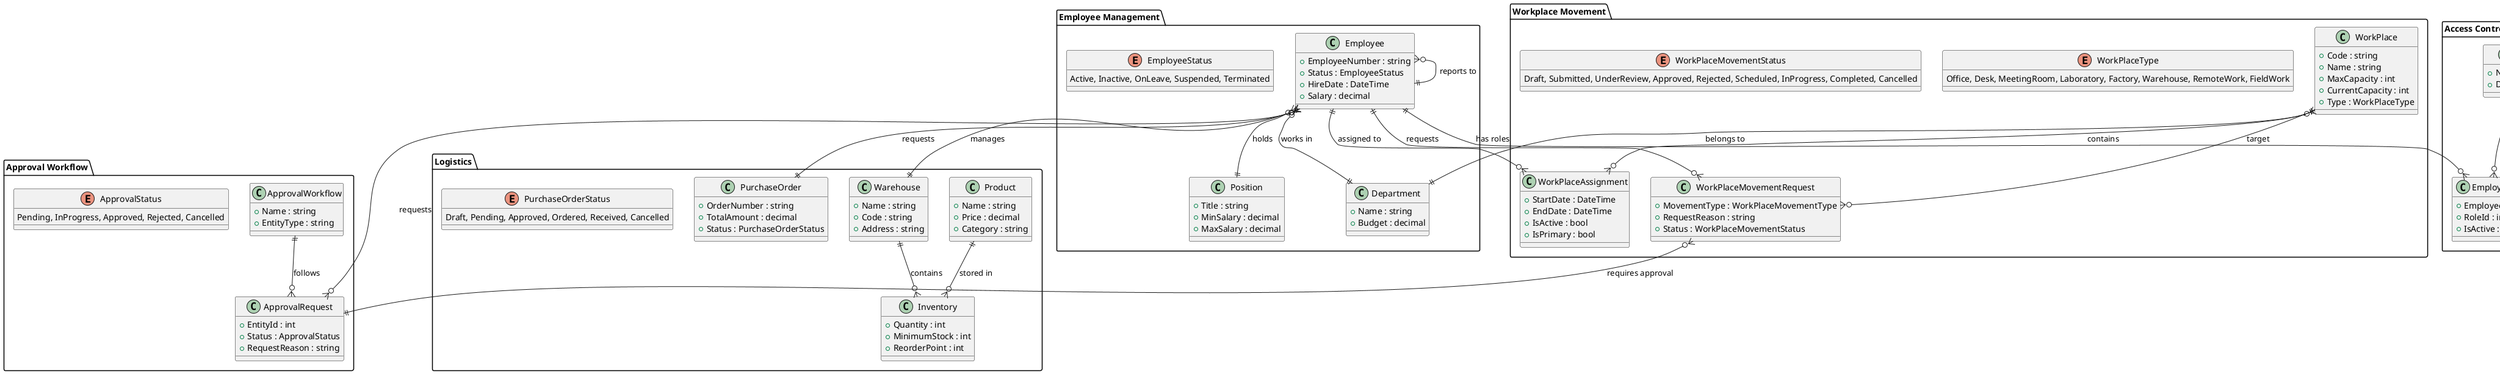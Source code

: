 @startuml NERVA_Summary
!define NERVA_SUMMARY

' ===== CORE ENTITIES =====
package "Employee Management" {
    class Employee {
        + EmployeeNumber : string
        + Status : EmployeeStatus
        + HireDate : DateTime
        + Salary : decimal
    }
    
    class Department {
        + Name : string
        + Budget : decimal
    }
    
    class Position {
        + Title : string
        + MinSalary : decimal
        + MaxSalary : decimal
    }
    
    enum EmployeeStatus {
        Active, Inactive, OnLeave, Suspended, Terminated
    }
}

package "Access Control" {
    class AccessRole {
        + Name : string
        + Description : string
    }
    
    class Permission {
        + Name : string
        + Resource : string
        + Action : string
    }
    
    class EmployeeRole {
        + EmployeeId : int
        + RoleId : int
        + IsActive : bool
    }
}

package "Approval Workflow" {
    class ApprovalWorkflow {
        + Name : string
        + EntityType : string
    }
    
    class ApprovalRequest {
        + EntityId : int
        + Status : ApprovalStatus
        + RequestReason : string
    }
    
    enum ApprovalStatus {
        Pending, InProgress, Approved, Rejected, Cancelled
    }
}

package "Logistics" {
    class Product {
        + Name : string
        + Price : decimal
        + Category : string
    }
    
    class Warehouse {
        + Name : string
        + Code : string
        + Address : string
    }
    
    class Inventory {
        + Quantity : int
        + MinimumStock : int
        + ReorderPoint : int
    }
    
    class PurchaseOrder {
        + OrderNumber : string
        + TotalAmount : decimal
        + Status : PurchaseOrderStatus
    }
    
    enum PurchaseOrderStatus {
        Draft, Pending, Approved, Ordered, Received, Cancelled
    }
}

package "Workplace Movement" {
    class WorkPlace {
        + Code : string
        + Name : string
        + MaxCapacity : int
        + CurrentCapacity : int
        + Type : WorkPlaceType
    }
    
    class WorkPlaceAssignment {
        + StartDate : DateTime
        + EndDate : DateTime
        + IsActive : bool
        + IsPrimary : bool
    }
    
    class WorkPlaceMovementRequest {
        + MovementType : WorkPlaceMovementType
        + RequestReason : string
        + Status : WorkPlaceMovementStatus
    }
    
    enum WorkPlaceType {
        Office, Desk, MeetingRoom, Laboratory, Factory, Warehouse, RemoteWork, FieldWork
    }
    
    enum WorkPlaceMovementStatus {
        Draft, Submitted, UnderReview, Approved, Rejected, Scheduled, InProgress, Completed, Cancelled
    }
}

' ===== MAIN RELATIONSHIPS =====
Employee ||--o{ EmployeeRole : "has roles"
AccessRole ||--o{ EmployeeRole : "assigned to"
AccessRole ||--o{ Permission : "has permissions"

Employee ||--o{ ApprovalRequest : "requests"
ApprovalWorkflow ||--o{ ApprovalRequest : "follows"

Employee }o--|| Department : "works in"
Employee }o--|| Position : "holds"
Employee }o--|| Employee : "reports to"

Product ||--o{ Inventory : "stored in"
Warehouse ||--o{ Inventory : "contains"
Employee }o--|| PurchaseOrder : "requests"
Employee }o--|| Warehouse : "manages"

Employee ||--o{ WorkPlaceAssignment : "assigned to"
WorkPlace ||--o{ WorkPlaceAssignment : "contains"
Employee ||--o{ WorkPlaceMovementRequest : "requests"
WorkPlace ||--o{ WorkPlaceMovementRequest : "target"
WorkPlace }o--|| Department : "belongs to"
WorkPlaceMovementRequest }o--|| ApprovalRequest : "requires approval"

@enduml
